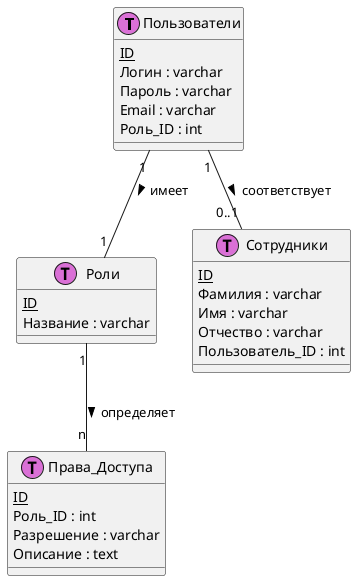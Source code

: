 @startuml structUsers

!define TABLE(x) class x << (T,orchid) >>
!define PRIMARY_KEY(x) <u>x</u>
!define FOREIGN_KEY(x) #x

TABLE(Пользователи) {
  PRIMARY_KEY(ID)
  Логин : varchar
  Пароль : varchar
  Email : varchar
  Роль_ID : int
}

TABLE(Роли) {
  PRIMARY_KEY(ID)
  Название : varchar
}

TABLE(Права_Доступа) {
  PRIMARY_KEY(ID)
  Роль_ID : int
  Разрешение : varchar
  Описание : text
}

TABLE(Сотрудники) {
  PRIMARY_KEY(ID)
  Фамилия : varchar
  Имя : varchar
  Отчество : varchar
  Пользователь_ID : int
}

Пользователи "1" -- "1" Роли : имеет >
Роли "1" -- "n" Права_Доступа : определяет >
Пользователи "1" -- "0..1" Сотрудники : соответствует >

@enduml
